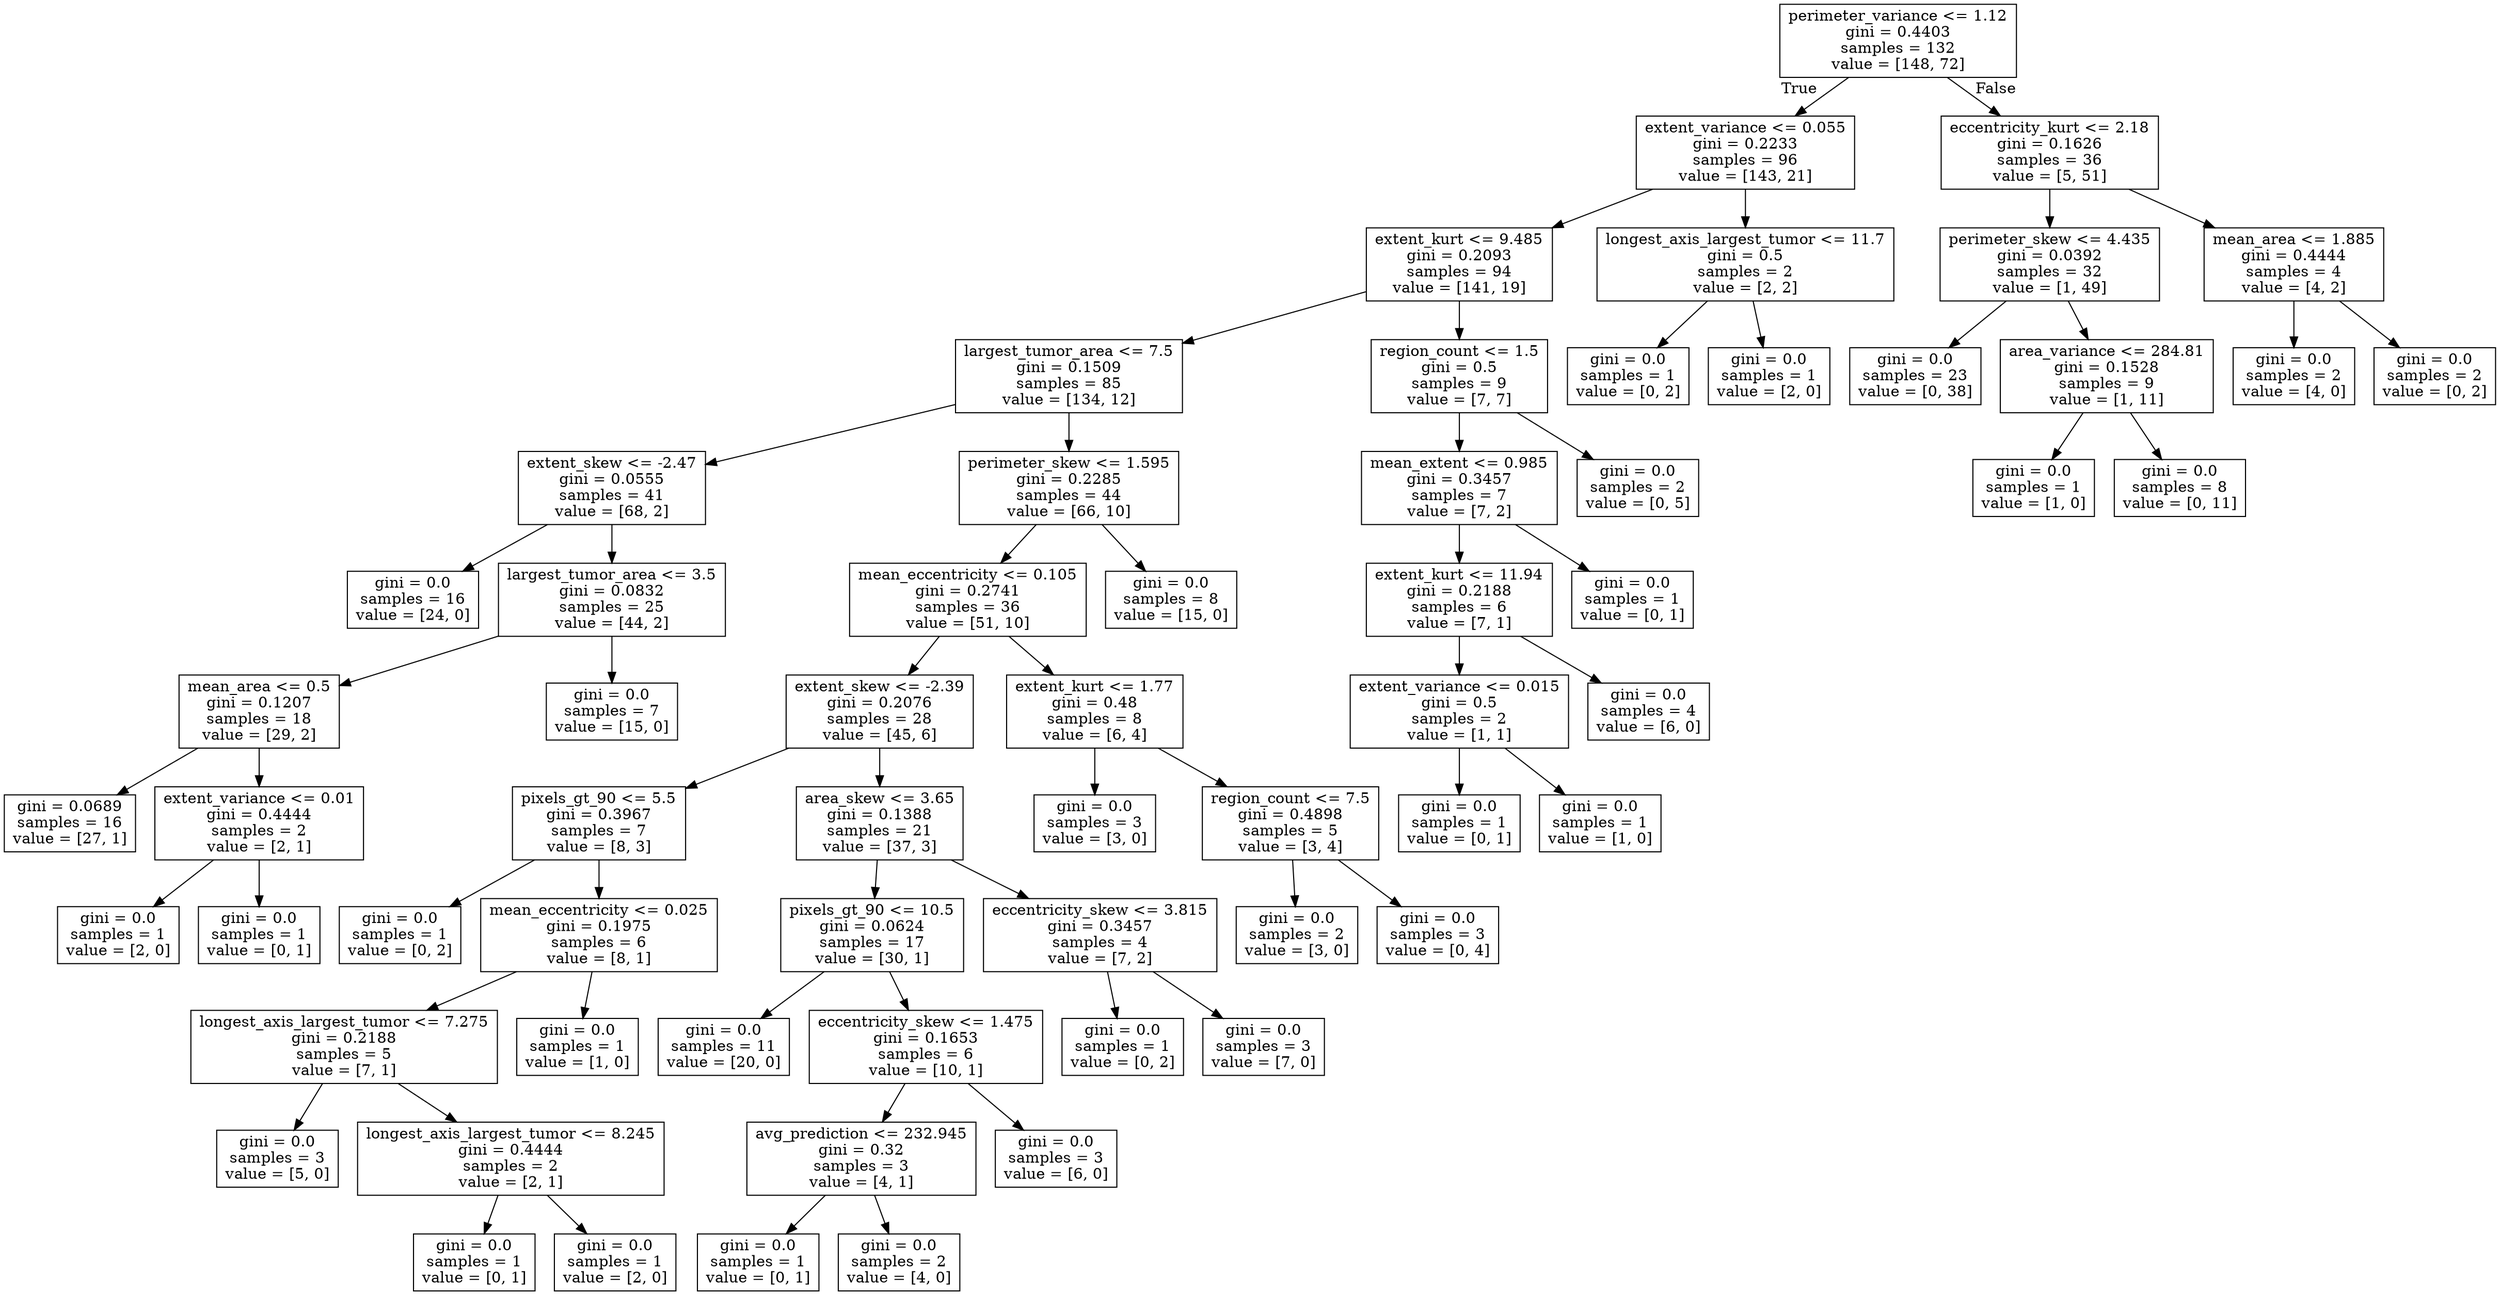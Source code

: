 digraph Tree {
node [shape=box] ;
0 [label="perimeter_variance <= 1.12\ngini = 0.4403\nsamples = 132\nvalue = [148, 72]"] ;
1 [label="extent_variance <= 0.055\ngini = 0.2233\nsamples = 96\nvalue = [143, 21]"] ;
0 -> 1 [labeldistance=2.5, labelangle=45, headlabel="True"] ;
2 [label="extent_kurt <= 9.485\ngini = 0.2093\nsamples = 94\nvalue = [141, 19]"] ;
1 -> 2 ;
3 [label="largest_tumor_area <= 7.5\ngini = 0.1509\nsamples = 85\nvalue = [134, 12]"] ;
2 -> 3 ;
4 [label="extent_skew <= -2.47\ngini = 0.0555\nsamples = 41\nvalue = [68, 2]"] ;
3 -> 4 ;
5 [label="gini = 0.0\nsamples = 16\nvalue = [24, 0]"] ;
4 -> 5 ;
6 [label="largest_tumor_area <= 3.5\ngini = 0.0832\nsamples = 25\nvalue = [44, 2]"] ;
4 -> 6 ;
7 [label="mean_area <= 0.5\ngini = 0.1207\nsamples = 18\nvalue = [29, 2]"] ;
6 -> 7 ;
8 [label="gini = 0.0689\nsamples = 16\nvalue = [27, 1]"] ;
7 -> 8 ;
9 [label="extent_variance <= 0.01\ngini = 0.4444\nsamples = 2\nvalue = [2, 1]"] ;
7 -> 9 ;
10 [label="gini = 0.0\nsamples = 1\nvalue = [2, 0]"] ;
9 -> 10 ;
11 [label="gini = 0.0\nsamples = 1\nvalue = [0, 1]"] ;
9 -> 11 ;
12 [label="gini = 0.0\nsamples = 7\nvalue = [15, 0]"] ;
6 -> 12 ;
13 [label="perimeter_skew <= 1.595\ngini = 0.2285\nsamples = 44\nvalue = [66, 10]"] ;
3 -> 13 ;
14 [label="mean_eccentricity <= 0.105\ngini = 0.2741\nsamples = 36\nvalue = [51, 10]"] ;
13 -> 14 ;
15 [label="extent_skew <= -2.39\ngini = 0.2076\nsamples = 28\nvalue = [45, 6]"] ;
14 -> 15 ;
16 [label="pixels_gt_90 <= 5.5\ngini = 0.3967\nsamples = 7\nvalue = [8, 3]"] ;
15 -> 16 ;
17 [label="gini = 0.0\nsamples = 1\nvalue = [0, 2]"] ;
16 -> 17 ;
18 [label="mean_eccentricity <= 0.025\ngini = 0.1975\nsamples = 6\nvalue = [8, 1]"] ;
16 -> 18 ;
19 [label="longest_axis_largest_tumor <= 7.275\ngini = 0.2188\nsamples = 5\nvalue = [7, 1]"] ;
18 -> 19 ;
20 [label="gini = 0.0\nsamples = 3\nvalue = [5, 0]"] ;
19 -> 20 ;
21 [label="longest_axis_largest_tumor <= 8.245\ngini = 0.4444\nsamples = 2\nvalue = [2, 1]"] ;
19 -> 21 ;
22 [label="gini = 0.0\nsamples = 1\nvalue = [0, 1]"] ;
21 -> 22 ;
23 [label="gini = 0.0\nsamples = 1\nvalue = [2, 0]"] ;
21 -> 23 ;
24 [label="gini = 0.0\nsamples = 1\nvalue = [1, 0]"] ;
18 -> 24 ;
25 [label="area_skew <= 3.65\ngini = 0.1388\nsamples = 21\nvalue = [37, 3]"] ;
15 -> 25 ;
26 [label="pixels_gt_90 <= 10.5\ngini = 0.0624\nsamples = 17\nvalue = [30, 1]"] ;
25 -> 26 ;
27 [label="gini = 0.0\nsamples = 11\nvalue = [20, 0]"] ;
26 -> 27 ;
28 [label="eccentricity_skew <= 1.475\ngini = 0.1653\nsamples = 6\nvalue = [10, 1]"] ;
26 -> 28 ;
29 [label="avg_prediction <= 232.945\ngini = 0.32\nsamples = 3\nvalue = [4, 1]"] ;
28 -> 29 ;
30 [label="gini = 0.0\nsamples = 1\nvalue = [0, 1]"] ;
29 -> 30 ;
31 [label="gini = 0.0\nsamples = 2\nvalue = [4, 0]"] ;
29 -> 31 ;
32 [label="gini = 0.0\nsamples = 3\nvalue = [6, 0]"] ;
28 -> 32 ;
33 [label="eccentricity_skew <= 3.815\ngini = 0.3457\nsamples = 4\nvalue = [7, 2]"] ;
25 -> 33 ;
34 [label="gini = 0.0\nsamples = 1\nvalue = [0, 2]"] ;
33 -> 34 ;
35 [label="gini = 0.0\nsamples = 3\nvalue = [7, 0]"] ;
33 -> 35 ;
36 [label="extent_kurt <= 1.77\ngini = 0.48\nsamples = 8\nvalue = [6, 4]"] ;
14 -> 36 ;
37 [label="gini = 0.0\nsamples = 3\nvalue = [3, 0]"] ;
36 -> 37 ;
38 [label="region_count <= 7.5\ngini = 0.4898\nsamples = 5\nvalue = [3, 4]"] ;
36 -> 38 ;
39 [label="gini = 0.0\nsamples = 2\nvalue = [3, 0]"] ;
38 -> 39 ;
40 [label="gini = 0.0\nsamples = 3\nvalue = [0, 4]"] ;
38 -> 40 ;
41 [label="gini = 0.0\nsamples = 8\nvalue = [15, 0]"] ;
13 -> 41 ;
42 [label="region_count <= 1.5\ngini = 0.5\nsamples = 9\nvalue = [7, 7]"] ;
2 -> 42 ;
43 [label="mean_extent <= 0.985\ngini = 0.3457\nsamples = 7\nvalue = [7, 2]"] ;
42 -> 43 ;
44 [label="extent_kurt <= 11.94\ngini = 0.2188\nsamples = 6\nvalue = [7, 1]"] ;
43 -> 44 ;
45 [label="extent_variance <= 0.015\ngini = 0.5\nsamples = 2\nvalue = [1, 1]"] ;
44 -> 45 ;
46 [label="gini = 0.0\nsamples = 1\nvalue = [0, 1]"] ;
45 -> 46 ;
47 [label="gini = 0.0\nsamples = 1\nvalue = [1, 0]"] ;
45 -> 47 ;
48 [label="gini = 0.0\nsamples = 4\nvalue = [6, 0]"] ;
44 -> 48 ;
49 [label="gini = 0.0\nsamples = 1\nvalue = [0, 1]"] ;
43 -> 49 ;
50 [label="gini = 0.0\nsamples = 2\nvalue = [0, 5]"] ;
42 -> 50 ;
51 [label="longest_axis_largest_tumor <= 11.7\ngini = 0.5\nsamples = 2\nvalue = [2, 2]"] ;
1 -> 51 ;
52 [label="gini = 0.0\nsamples = 1\nvalue = [0, 2]"] ;
51 -> 52 ;
53 [label="gini = 0.0\nsamples = 1\nvalue = [2, 0]"] ;
51 -> 53 ;
54 [label="eccentricity_kurt <= 2.18\ngini = 0.1626\nsamples = 36\nvalue = [5, 51]"] ;
0 -> 54 [labeldistance=2.5, labelangle=-45, headlabel="False"] ;
55 [label="perimeter_skew <= 4.435\ngini = 0.0392\nsamples = 32\nvalue = [1, 49]"] ;
54 -> 55 ;
56 [label="gini = 0.0\nsamples = 23\nvalue = [0, 38]"] ;
55 -> 56 ;
57 [label="area_variance <= 284.81\ngini = 0.1528\nsamples = 9\nvalue = [1, 11]"] ;
55 -> 57 ;
58 [label="gini = 0.0\nsamples = 1\nvalue = [1, 0]"] ;
57 -> 58 ;
59 [label="gini = 0.0\nsamples = 8\nvalue = [0, 11]"] ;
57 -> 59 ;
60 [label="mean_area <= 1.885\ngini = 0.4444\nsamples = 4\nvalue = [4, 2]"] ;
54 -> 60 ;
61 [label="gini = 0.0\nsamples = 2\nvalue = [4, 0]"] ;
60 -> 61 ;
62 [label="gini = 0.0\nsamples = 2\nvalue = [0, 2]"] ;
60 -> 62 ;
}